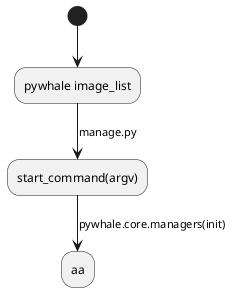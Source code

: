 @startuml

(*) --> "pywhale image_list"
-->[manage.py] "start_command(argv)"
--> [pywhale.core.managers(init)] "aa"

@enduml